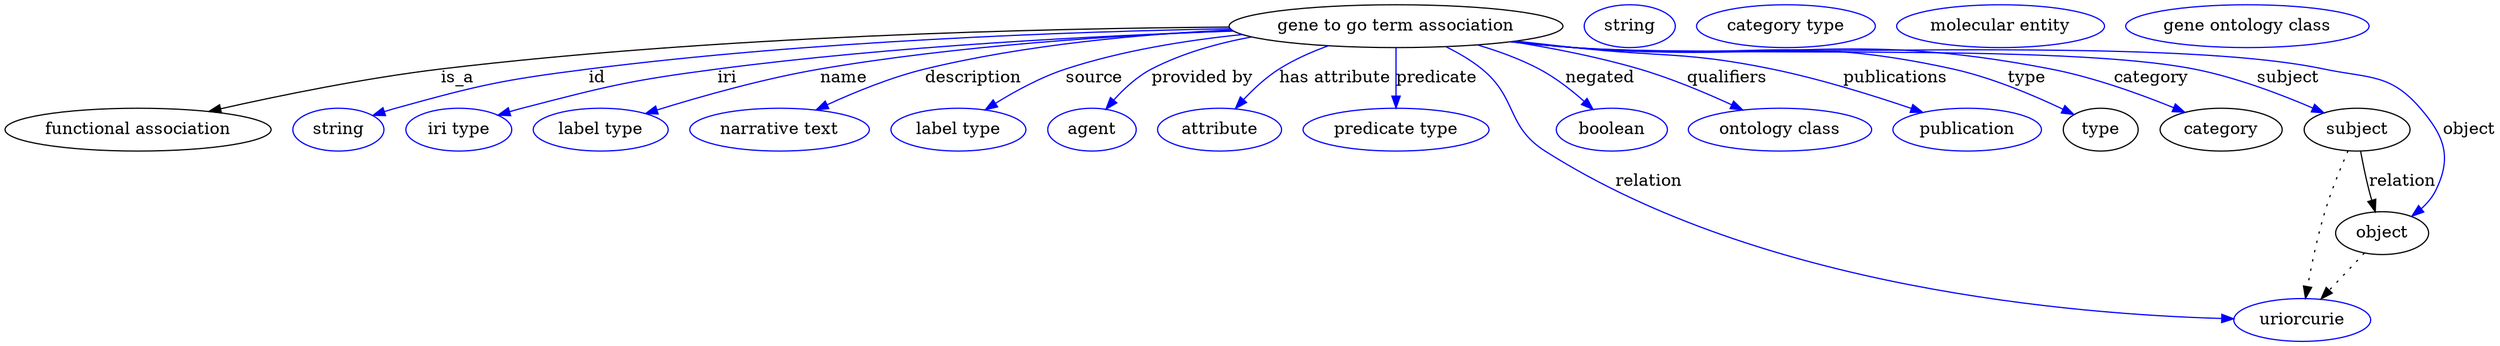 digraph {
	graph [bb="0,0,1725.7,283"];
	node [label="\N"];
	"gene to go term association"	[height=0.5,
		label="gene to go term association",
		pos="950.74,265",
		width=3.015];
	"functional association"	[height=0.5,
		pos="87.742,178",
		width=2.4373];
	"gene to go term association" -> "functional association"	[label=is_a,
		lp="308.74,221.5",
		pos="e,136.06,193.13 842.12,264.14 712.05,262.94 487.91,256.51 297.74,229 245.72,221.48 187.67,207.19 145.8,195.81"];
	id	[color=blue,
		height=0.5,
		label=string,
		pos="223.74,178",
		width=0.84854];
	"gene to go term association" -> id	[color=blue,
		label=id,
		lp="408.24,221.5",
		pos="e,247.18,189.74 843.07,262.5 732.15,259.69 554.54,251.7 402.74,229 339.95,219.61 324.06,215.82 263.74,196 261.36,195.22 258.92,194.35 \
256.48,193.44",
		style=solid];
	iri	[color=blue,
		height=0.5,
		label="iri type",
		pos="308.74,178",
		width=1.011];
	"gene to go term association" -> iri	[color=blue,
		label=iri,
		lp="497.24,221.5",
		pos="e,336.3,189.77 845.13,260.83 751.53,256.86 611.38,248.1 490.74,229 429.31,219.28 414.24,214.14 354.74,196 351.82,195.11 348.82,194.14 \
345.81,193.12",
		style=solid];
	name	[color=blue,
		height=0.5,
		label="label type",
		pos="408.74,178",
		width=1.2638];
	"gene to go term association" -> name	[color=blue,
		label=name,
		lp="579.24,221.5",
		pos="e,439.67,191.23 845.12,260.76 766.8,256.84 657.77,248.17 563.74,229 523.99,220.9 480.11,206.17 449.22,194.79",
		style=solid];
	description	[color=blue,
		height=0.5,
		label="narrative text",
		pos="529.74,178",
		width=1.6068];
	"gene to go term association" -> description	[color=blue,
		label=description,
		lp="668.24,221.5",
		pos="e,556.33,194.26 845.16,260.65 783.71,256.62 705.28,247.87 637.74,229 612.55,221.96 585.86,209.65 565.31,199.01",
		style=solid];
	source	[color=blue,
		height=0.5,
		label="label type",
		pos="650.74,178",
		width=1.2638];
	"gene to go term association" -> source	[color=blue,
		label=source,
		lp="751.74,221.5",
		pos="e,671.1,194.32 854.75,256.5 816.28,251.46 772.08,243.04 733.74,229 714.6,221.99 694.97,210.41 679.62,200.16",
		style=solid];
	"provided by"	[color=blue,
		height=0.5,
		label=agent,
		pos="743.74,178",
		width=0.83048];
	"gene to go term association" -> "provided by"	[color=blue,
		label="provided by",
		lp="825.74,221.5",
		pos="e,755.26,194.93 863.85,254.07 839.78,248.89 814.36,241 792.74,229 780.95,222.46 770.18,212.19 761.76,202.67",
		style=solid];
	"has attribute"	[color=blue,
		height=0.5,
		label=attribute,
		pos="831.74,178",
		width=1.1193];
	"gene to go term association" -> "has attribute"	[color=blue,
		label="has attribute",
		lp="913.24,221.5",
		pos="e,844.79,195.29 912.49,248.15 901.46,242.8 889.72,236.31 879.74,229 869.53,221.52 859.6,211.75 851.46,202.83",
		style=solid];
	predicate	[color=blue,
		height=0.5,
		label="predicate type",
		pos="950.74,178",
		width=1.679];
	"gene to go term association" -> predicate	[color=blue,
		label=predicate,
		lp="975.74,221.5",
		pos="e,950.74,196.18 950.74,246.8 950.74,235.16 950.74,219.55 950.74,206.24",
		style=solid];
	relation	[color=blue,
		height=0.5,
		label=uriorcurie,
		pos="1588.7,18",
		width=1.2638];
	"gene to go term association" -> relation	[color=blue,
		label=relation,
		lp="1132.7,134.5",
		pos="e,1543.9,21.283 980.09,247.54 988.49,242.17 997.35,235.82 1004.7,229 1033.2,202.77 1025.6,181.44 1057.7,160 1209.9,58.642 1431.9,\
30.019 1533.8,22.035",
		style=solid];
	negated	[color=blue,
		height=0.5,
		label=boolean,
		pos="1104.7,178",
		width=1.0652];
	"gene to go term association" -> negated	[color=blue,
		label=negated,
		lp="1093.2,221.5",
		pos="e,1091.2,195.34 1007,249.57 1022.4,244.33 1038.8,237.54 1052.7,229 1064.3,221.96 1075.3,211.99 1084.2,202.79",
		style=solid];
	qualifiers	[color=blue,
		height=0.5,
		label="ontology class",
		pos="1222.7,178",
		width=1.7151];
	"gene to go term association" -> qualifiers	[color=blue,
		label=qualifiers,
		lp="1180.2,221.5",
		pos="e,1195.7,194.25 1027.1,252.15 1056.2,246.59 1089.4,238.95 1118.7,229 1142.2,221.06 1167.2,209.15 1186.8,198.95",
		style=solid];
	publications	[color=blue,
		height=0.5,
		label=publication,
		pos="1352.7,178",
		width=1.3902];
	"gene to go term association" -> publications	[color=blue,
		label=publications,
		lp="1295.2,221.5",
		pos="e,1321.5,192.07 1028.8,252.46 1041.8,250.6 1055.1,248.72 1067.7,247 1130.8,238.43 1147.8,243.58 1209.7,229 1245,220.7 1283.7,206.85 \
1312,195.83",
		style=solid];
	type	[height=0.5,
		pos="1447.7,178",
		width=0.75];
	"gene to go term association" -> type	[color=blue,
		label=type,
		lp="1387.7,221.5",
		pos="e,1427.7,190.33 1026.8,252.09 1040.4,250.2 1054.5,248.41 1067.7,247 1185.1,234.5 1217.8,256.11 1332.7,229 1363.3,221.78 1396,206.8 \
1418.7,195.11",
		style=solid];
	category	[height=0.5,
		pos="1533.7,178",
		width=1.1374];
	"gene to go term association" -> category	[color=blue,
		label=category,
		lp="1475.2,221.5",
		pos="e,1507.6,191.86 1026.1,252.02 1040,250.12 1054.3,248.34 1067.7,247 1216.6,232.23 1257.5,260.23 1403.7,229 1436.9,221.93 1472.7,207.62 \
1498.3,196.12",
		style=solid];
	subject	[height=0.5,
		pos="1628.7,178",
		width=0.99297];
	"gene to go term association" -> subject	[color=blue,
		label=subject,
		lp="1568.2,221.5",
		pos="e,1604.4,191.52 1025.8,251.93 1039.7,250.02 1054.2,248.27 1067.7,247 1164.1,238.03 1408.1,249.13 1502.7,229 1535.3,222.08 1570.3,\
207.58 1595.1,195.96",
		style=solid];
	object	[height=0.5,
		pos="1648.7,91",
		width=0.9027];
	"gene to go term association" -> object	[color=blue,
		label=object,
		lp="1708.7,178",
		pos="e,1668.5,105.43 1025.5,251.89 1039.5,249.98 1054,248.23 1067.7,247 1183.8,236.61 1477.8,253.11 1591.7,229 1630.2,220.87 1648.3,225.96 \
1673.7,196 1693.9,172.26 1698.1,155.59 1685.7,127 1683.5,121.72 1680,116.87 1676,112.56",
		style=solid];
	association_type	[color=blue,
		height=0.5,
		label=string,
		pos="1107.7,265",
		width=0.84854];
	association_category	[color=blue,
		height=0.5,
		label="category type",
		pos="1214.7,265",
		width=1.6249];
	subject -> relation	[pos="e,1591.9,36.027 1623,160.08 1618.5,146.39 1612.3,126.58 1607.7,109 1602.3,88.036 1597.3,64.025 1593.8,46.079",
		style=dotted];
	subject -> object	[label=relation,
		lp="1660.7,134.5",
		pos="e,1644.8,108.89 1632.8,159.8 1635.5,148.09 1639.2,132.34 1642.4,118.97"];
	"gene to go term association_subject"	[color=blue,
		height=0.5,
		label="molecular entity",
		pos="1359.7,265",
		width=1.9137];
	object -> relation	[pos="e,1602.4,35.205 1635.4,74.243 1627.7,65.088 1617.8,53.364 1609.1,43.074",
		style=dotted];
	"gene to go term association_object"	[color=blue,
		height=0.5,
		label="gene ontology class",
		pos="1526.7,265",
		width=2.2387];
}
